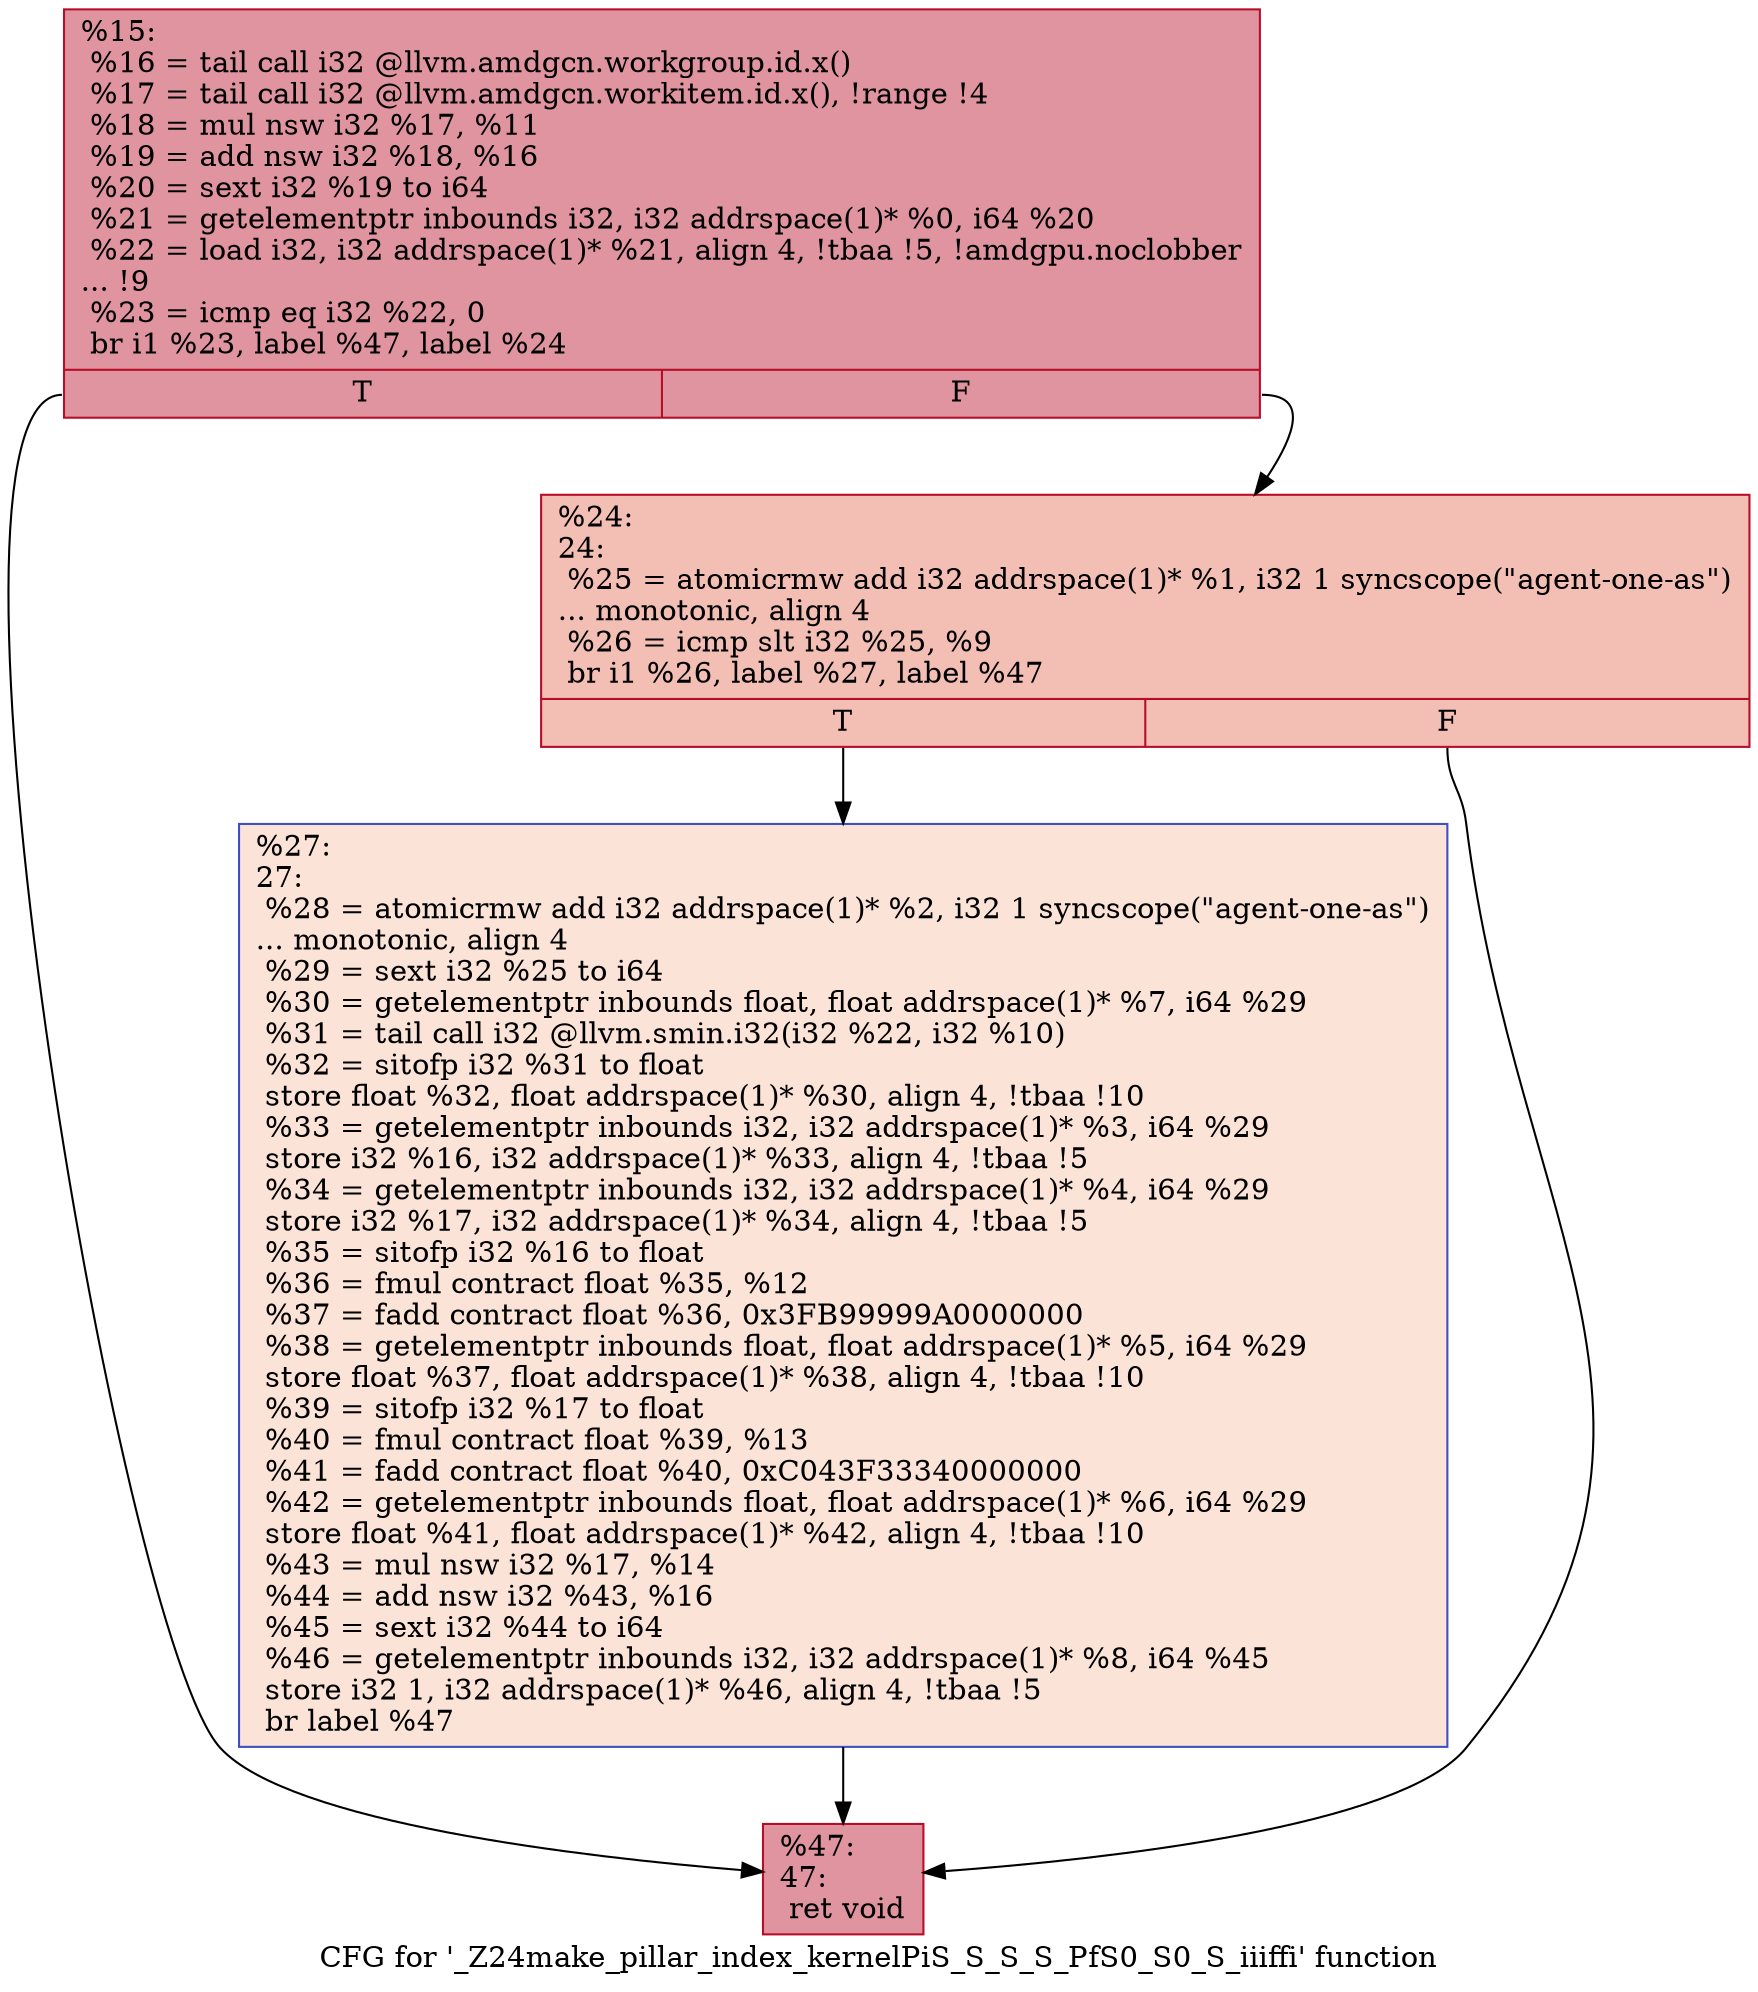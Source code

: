 digraph "CFG for '_Z24make_pillar_index_kernelPiS_S_S_S_PfS0_S0_S_iiiffi' function" {
	label="CFG for '_Z24make_pillar_index_kernelPiS_S_S_S_PfS0_S0_S_iiiffi' function";

	Node0x56f9bd0 [shape=record,color="#b70d28ff", style=filled, fillcolor="#b70d2870",label="{%15:\l  %16 = tail call i32 @llvm.amdgcn.workgroup.id.x()\l  %17 = tail call i32 @llvm.amdgcn.workitem.id.x(), !range !4\l  %18 = mul nsw i32 %17, %11\l  %19 = add nsw i32 %18, %16\l  %20 = sext i32 %19 to i64\l  %21 = getelementptr inbounds i32, i32 addrspace(1)* %0, i64 %20\l  %22 = load i32, i32 addrspace(1)* %21, align 4, !tbaa !5, !amdgpu.noclobber\l... !9\l  %23 = icmp eq i32 %22, 0\l  br i1 %23, label %47, label %24\l|{<s0>T|<s1>F}}"];
	Node0x56f9bd0:s0 -> Node0x56fc530;
	Node0x56f9bd0:s1 -> Node0x56fc5c0;
	Node0x56fc5c0 [shape=record,color="#b70d28ff", style=filled, fillcolor="#e36c5570",label="{%24:\l24:                                               \l  %25 = atomicrmw add i32 addrspace(1)* %1, i32 1 syncscope(\"agent-one-as\")\l... monotonic, align 4\l  %26 = icmp slt i32 %25, %9\l  br i1 %26, label %27, label %47\l|{<s0>T|<s1>F}}"];
	Node0x56fc5c0:s0 -> Node0x56fc8b0;
	Node0x56fc5c0:s1 -> Node0x56fc530;
	Node0x56fc8b0 [shape=record,color="#3d50c3ff", style=filled, fillcolor="#f6bfa670",label="{%27:\l27:                                               \l  %28 = atomicrmw add i32 addrspace(1)* %2, i32 1 syncscope(\"agent-one-as\")\l... monotonic, align 4\l  %29 = sext i32 %25 to i64\l  %30 = getelementptr inbounds float, float addrspace(1)* %7, i64 %29\l  %31 = tail call i32 @llvm.smin.i32(i32 %22, i32 %10)\l  %32 = sitofp i32 %31 to float\l  store float %32, float addrspace(1)* %30, align 4, !tbaa !10\l  %33 = getelementptr inbounds i32, i32 addrspace(1)* %3, i64 %29\l  store i32 %16, i32 addrspace(1)* %33, align 4, !tbaa !5\l  %34 = getelementptr inbounds i32, i32 addrspace(1)* %4, i64 %29\l  store i32 %17, i32 addrspace(1)* %34, align 4, !tbaa !5\l  %35 = sitofp i32 %16 to float\l  %36 = fmul contract float %35, %12\l  %37 = fadd contract float %36, 0x3FB99999A0000000\l  %38 = getelementptr inbounds float, float addrspace(1)* %5, i64 %29\l  store float %37, float addrspace(1)* %38, align 4, !tbaa !10\l  %39 = sitofp i32 %17 to float\l  %40 = fmul contract float %39, %13\l  %41 = fadd contract float %40, 0xC043F33340000000\l  %42 = getelementptr inbounds float, float addrspace(1)* %6, i64 %29\l  store float %41, float addrspace(1)* %42, align 4, !tbaa !10\l  %43 = mul nsw i32 %17, %14\l  %44 = add nsw i32 %43, %16\l  %45 = sext i32 %44 to i64\l  %46 = getelementptr inbounds i32, i32 addrspace(1)* %8, i64 %45\l  store i32 1, i32 addrspace(1)* %46, align 4, !tbaa !5\l  br label %47\l}"];
	Node0x56fc8b0 -> Node0x56fc530;
	Node0x56fc530 [shape=record,color="#b70d28ff", style=filled, fillcolor="#b70d2870",label="{%47:\l47:                                               \l  ret void\l}"];
}
